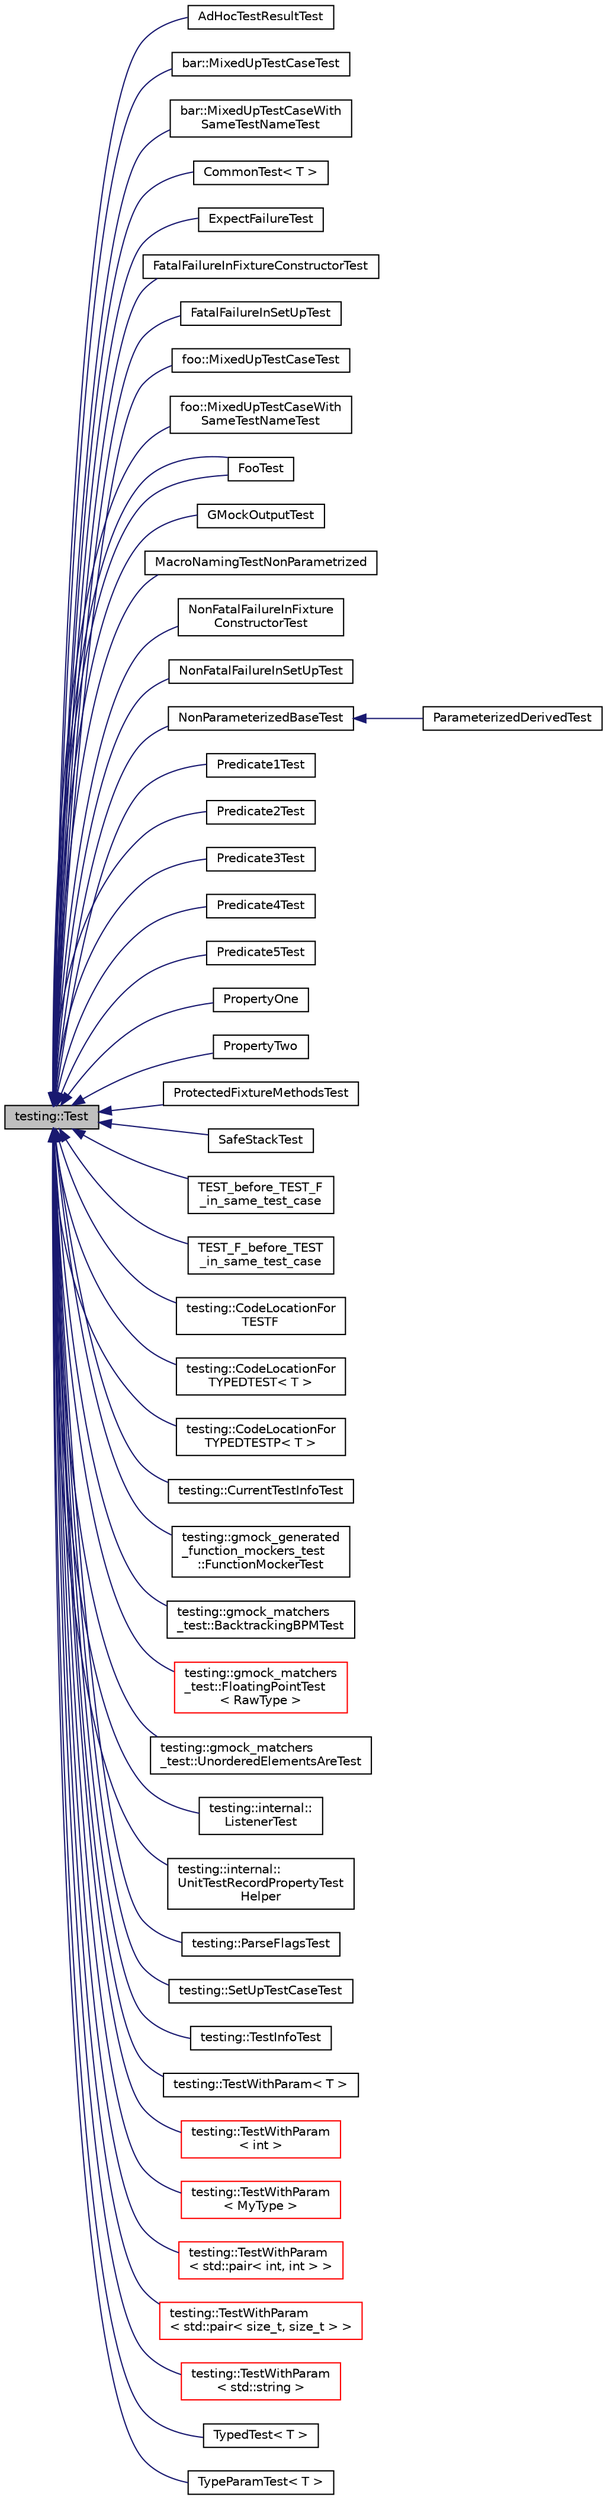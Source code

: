 digraph "testing::Test"
{
  edge [fontname="Helvetica",fontsize="10",labelfontname="Helvetica",labelfontsize="10"];
  node [fontname="Helvetica",fontsize="10",shape=record];
  rankdir="LR";
  Node0 [label="testing::Test",height=0.2,width=0.4,color="black", fillcolor="grey75", style="filled", fontcolor="black"];
  Node0 -> Node1 [dir="back",color="midnightblue",fontsize="10",style="solid",fontname="Helvetica"];
  Node1 [label="AdHocTestResultTest",height=0.2,width=0.4,color="black", fillcolor="white", style="filled",URL="$classAdHocTestResultTest.html"];
  Node0 -> Node2 [dir="back",color="midnightblue",fontsize="10",style="solid",fontname="Helvetica"];
  Node2 [label="bar::MixedUpTestCaseTest",height=0.2,width=0.4,color="black", fillcolor="white", style="filled",URL="$classbar_1_1MixedUpTestCaseTest.html"];
  Node0 -> Node3 [dir="back",color="midnightblue",fontsize="10",style="solid",fontname="Helvetica"];
  Node3 [label="bar::MixedUpTestCaseWith\lSameTestNameTest",height=0.2,width=0.4,color="black", fillcolor="white", style="filled",URL="$classbar_1_1MixedUpTestCaseWithSameTestNameTest.html"];
  Node0 -> Node4 [dir="back",color="midnightblue",fontsize="10",style="solid",fontname="Helvetica"];
  Node4 [label="CommonTest\< T \>",height=0.2,width=0.4,color="black", fillcolor="white", style="filled",URL="$classCommonTest.html"];
  Node0 -> Node5 [dir="back",color="midnightblue",fontsize="10",style="solid",fontname="Helvetica"];
  Node5 [label="ExpectFailureTest",height=0.2,width=0.4,color="black", fillcolor="white", style="filled",URL="$classExpectFailureTest.html"];
  Node0 -> Node6 [dir="back",color="midnightblue",fontsize="10",style="solid",fontname="Helvetica"];
  Node6 [label="FatalFailureInFixtureConstructorTest",height=0.2,width=0.4,color="black", fillcolor="white", style="filled",URL="$classFatalFailureInFixtureConstructorTest.html"];
  Node0 -> Node7 [dir="back",color="midnightblue",fontsize="10",style="solid",fontname="Helvetica"];
  Node7 [label="FatalFailureInSetUpTest",height=0.2,width=0.4,color="black", fillcolor="white", style="filled",URL="$classFatalFailureInSetUpTest.html"];
  Node0 -> Node8 [dir="back",color="midnightblue",fontsize="10",style="solid",fontname="Helvetica"];
  Node8 [label="foo::MixedUpTestCaseTest",height=0.2,width=0.4,color="black", fillcolor="white", style="filled",URL="$classfoo_1_1MixedUpTestCaseTest.html"];
  Node0 -> Node9 [dir="back",color="midnightblue",fontsize="10",style="solid",fontname="Helvetica"];
  Node9 [label="foo::MixedUpTestCaseWith\lSameTestNameTest",height=0.2,width=0.4,color="black", fillcolor="white", style="filled",URL="$classfoo_1_1MixedUpTestCaseWithSameTestNameTest.html"];
  Node0 -> Node10 [dir="back",color="midnightblue",fontsize="10",style="solid",fontname="Helvetica"];
  Node10 [label="FooTest",height=0.2,width=0.4,color="black", fillcolor="white", style="filled",URL="$classFooTest.html"];
  Node0 -> Node10 [dir="back",color="midnightblue",fontsize="10",style="solid",fontname="Helvetica"];
  Node0 -> Node11 [dir="back",color="midnightblue",fontsize="10",style="solid",fontname="Helvetica"];
  Node11 [label="GMockOutputTest",height=0.2,width=0.4,color="black", fillcolor="white", style="filled",URL="$classGMockOutputTest.html"];
  Node0 -> Node12 [dir="back",color="midnightblue",fontsize="10",style="solid",fontname="Helvetica"];
  Node12 [label="MacroNamingTestNonParametrized",height=0.2,width=0.4,color="black", fillcolor="white", style="filled",URL="$classMacroNamingTestNonParametrized.html"];
  Node0 -> Node13 [dir="back",color="midnightblue",fontsize="10",style="solid",fontname="Helvetica"];
  Node13 [label="NonFatalFailureInFixture\lConstructorTest",height=0.2,width=0.4,color="black", fillcolor="white", style="filled",URL="$classNonFatalFailureInFixtureConstructorTest.html"];
  Node0 -> Node14 [dir="back",color="midnightblue",fontsize="10",style="solid",fontname="Helvetica"];
  Node14 [label="NonFatalFailureInSetUpTest",height=0.2,width=0.4,color="black", fillcolor="white", style="filled",URL="$classNonFatalFailureInSetUpTest.html"];
  Node0 -> Node15 [dir="back",color="midnightblue",fontsize="10",style="solid",fontname="Helvetica"];
  Node15 [label="NonParameterizedBaseTest",height=0.2,width=0.4,color="black", fillcolor="white", style="filled",URL="$classNonParameterizedBaseTest.html"];
  Node15 -> Node16 [dir="back",color="midnightblue",fontsize="10",style="solid",fontname="Helvetica"];
  Node16 [label="ParameterizedDerivedTest",height=0.2,width=0.4,color="black", fillcolor="white", style="filled",URL="$classParameterizedDerivedTest.html"];
  Node0 -> Node17 [dir="back",color="midnightblue",fontsize="10",style="solid",fontname="Helvetica"];
  Node17 [label="Predicate1Test",height=0.2,width=0.4,color="black", fillcolor="white", style="filled",URL="$classPredicate1Test.html"];
  Node0 -> Node18 [dir="back",color="midnightblue",fontsize="10",style="solid",fontname="Helvetica"];
  Node18 [label="Predicate2Test",height=0.2,width=0.4,color="black", fillcolor="white", style="filled",URL="$classPredicate2Test.html"];
  Node0 -> Node19 [dir="back",color="midnightblue",fontsize="10",style="solid",fontname="Helvetica"];
  Node19 [label="Predicate3Test",height=0.2,width=0.4,color="black", fillcolor="white", style="filled",URL="$classPredicate3Test.html"];
  Node0 -> Node20 [dir="back",color="midnightblue",fontsize="10",style="solid",fontname="Helvetica"];
  Node20 [label="Predicate4Test",height=0.2,width=0.4,color="black", fillcolor="white", style="filled",URL="$classPredicate4Test.html"];
  Node0 -> Node21 [dir="back",color="midnightblue",fontsize="10",style="solid",fontname="Helvetica"];
  Node21 [label="Predicate5Test",height=0.2,width=0.4,color="black", fillcolor="white", style="filled",URL="$classPredicate5Test.html"];
  Node0 -> Node22 [dir="back",color="midnightblue",fontsize="10",style="solid",fontname="Helvetica"];
  Node22 [label="PropertyOne",height=0.2,width=0.4,color="black", fillcolor="white", style="filled",URL="$classPropertyOne.html"];
  Node0 -> Node23 [dir="back",color="midnightblue",fontsize="10",style="solid",fontname="Helvetica"];
  Node23 [label="PropertyTwo",height=0.2,width=0.4,color="black", fillcolor="white", style="filled",URL="$classPropertyTwo.html"];
  Node0 -> Node24 [dir="back",color="midnightblue",fontsize="10",style="solid",fontname="Helvetica"];
  Node24 [label="ProtectedFixtureMethodsTest",height=0.2,width=0.4,color="black", fillcolor="white", style="filled",URL="$classProtectedFixtureMethodsTest.html"];
  Node0 -> Node25 [dir="back",color="midnightblue",fontsize="10",style="solid",fontname="Helvetica"];
  Node25 [label="SafeStackTest",height=0.2,width=0.4,color="black", fillcolor="white", style="filled",URL="$classSafeStackTest.html"];
  Node0 -> Node26 [dir="back",color="midnightblue",fontsize="10",style="solid",fontname="Helvetica"];
  Node26 [label="TEST_before_TEST_F\l_in_same_test_case",height=0.2,width=0.4,color="black", fillcolor="white", style="filled",URL="$classTEST__before__TEST__F__in__same__test__case.html"];
  Node0 -> Node27 [dir="back",color="midnightblue",fontsize="10",style="solid",fontname="Helvetica"];
  Node27 [label="TEST_F_before_TEST\l_in_same_test_case",height=0.2,width=0.4,color="black", fillcolor="white", style="filled",URL="$classTEST__F__before__TEST__in__same__test__case.html"];
  Node0 -> Node28 [dir="back",color="midnightblue",fontsize="10",style="solid",fontname="Helvetica"];
  Node28 [label="testing::CodeLocationFor\lTESTF",height=0.2,width=0.4,color="black", fillcolor="white", style="filled",URL="$classtesting_1_1CodeLocationForTESTF.html"];
  Node0 -> Node29 [dir="back",color="midnightblue",fontsize="10",style="solid",fontname="Helvetica"];
  Node29 [label="testing::CodeLocationFor\lTYPEDTEST\< T \>",height=0.2,width=0.4,color="black", fillcolor="white", style="filled",URL="$classtesting_1_1CodeLocationForTYPEDTEST.html"];
  Node0 -> Node30 [dir="back",color="midnightblue",fontsize="10",style="solid",fontname="Helvetica"];
  Node30 [label="testing::CodeLocationFor\lTYPEDTESTP\< T \>",height=0.2,width=0.4,color="black", fillcolor="white", style="filled",URL="$classtesting_1_1CodeLocationForTYPEDTESTP.html"];
  Node0 -> Node31 [dir="back",color="midnightblue",fontsize="10",style="solid",fontname="Helvetica"];
  Node31 [label="testing::CurrentTestInfoTest",height=0.2,width=0.4,color="black", fillcolor="white", style="filled",URL="$classtesting_1_1CurrentTestInfoTest.html"];
  Node0 -> Node32 [dir="back",color="midnightblue",fontsize="10",style="solid",fontname="Helvetica"];
  Node32 [label="testing::gmock_generated\l_function_mockers_test\l::FunctionMockerTest",height=0.2,width=0.4,color="black", fillcolor="white", style="filled",URL="$classtesting_1_1gmock__generated__function__mockers__test_1_1FunctionMockerTest.html"];
  Node0 -> Node33 [dir="back",color="midnightblue",fontsize="10",style="solid",fontname="Helvetica"];
  Node33 [label="testing::gmock_matchers\l_test::BacktrackingBPMTest",height=0.2,width=0.4,color="black", fillcolor="white", style="filled",URL="$classtesting_1_1gmock__matchers__test_1_1BacktrackingBPMTest.html"];
  Node0 -> Node34 [dir="back",color="midnightblue",fontsize="10",style="solid",fontname="Helvetica"];
  Node34 [label="testing::gmock_matchers\l_test::FloatingPointTest\l\< RawType \>",height=0.2,width=0.4,color="red", fillcolor="white", style="filled",URL="$classtesting_1_1gmock__matchers__test_1_1FloatingPointTest.html"];
  Node0 -> Node36 [dir="back",color="midnightblue",fontsize="10",style="solid",fontname="Helvetica"];
  Node36 [label="testing::gmock_matchers\l_test::UnorderedElementsAreTest",height=0.2,width=0.4,color="black", fillcolor="white", style="filled",URL="$classtesting_1_1gmock__matchers__test_1_1UnorderedElementsAreTest.html"];
  Node0 -> Node37 [dir="back",color="midnightblue",fontsize="10",style="solid",fontname="Helvetica"];
  Node37 [label="testing::internal::\lListenerTest",height=0.2,width=0.4,color="black", fillcolor="white", style="filled",URL="$classtesting_1_1internal_1_1ListenerTest.html"];
  Node0 -> Node38 [dir="back",color="midnightblue",fontsize="10",style="solid",fontname="Helvetica"];
  Node38 [label="testing::internal::\lUnitTestRecordPropertyTest\lHelper",height=0.2,width=0.4,color="black", fillcolor="white", style="filled",URL="$classtesting_1_1internal_1_1UnitTestRecordPropertyTestHelper.html"];
  Node0 -> Node39 [dir="back",color="midnightblue",fontsize="10",style="solid",fontname="Helvetica"];
  Node39 [label="testing::ParseFlagsTest",height=0.2,width=0.4,color="black", fillcolor="white", style="filled",URL="$classtesting_1_1ParseFlagsTest.html"];
  Node0 -> Node40 [dir="back",color="midnightblue",fontsize="10",style="solid",fontname="Helvetica"];
  Node40 [label="testing::SetUpTestCaseTest",height=0.2,width=0.4,color="black", fillcolor="white", style="filled",URL="$classtesting_1_1SetUpTestCaseTest.html"];
  Node0 -> Node41 [dir="back",color="midnightblue",fontsize="10",style="solid",fontname="Helvetica"];
  Node41 [label="testing::TestInfoTest",height=0.2,width=0.4,color="black", fillcolor="white", style="filled",URL="$classtesting_1_1TestInfoTest.html"];
  Node0 -> Node42 [dir="back",color="midnightblue",fontsize="10",style="solid",fontname="Helvetica"];
  Node42 [label="testing::TestWithParam\< T \>",height=0.2,width=0.4,color="black", fillcolor="white", style="filled",URL="$classtesting_1_1TestWithParam.html"];
  Node0 -> Node43 [dir="back",color="midnightblue",fontsize="10",style="solid",fontname="Helvetica"];
  Node43 [label="testing::TestWithParam\l\< int \>",height=0.2,width=0.4,color="red", fillcolor="white", style="filled",URL="$classtesting_1_1TestWithParam.html"];
  Node0 -> Node61 [dir="back",color="midnightblue",fontsize="10",style="solid",fontname="Helvetica"];
  Node61 [label="testing::TestWithParam\l\< MyType \>",height=0.2,width=0.4,color="red", fillcolor="white", style="filled",URL="$classtesting_1_1TestWithParam.html"];
  Node0 -> Node62 [dir="back",color="midnightblue",fontsize="10",style="solid",fontname="Helvetica"];
  Node62 [label="testing::TestWithParam\l\< std::pair\< int, int \> \>",height=0.2,width=0.4,color="red", fillcolor="white", style="filled",URL="$classtesting_1_1TestWithParam.html"];
  Node0 -> Node64 [dir="back",color="midnightblue",fontsize="10",style="solid",fontname="Helvetica"];
  Node64 [label="testing::TestWithParam\l\< std::pair\< size_t, size_t \> \>",height=0.2,width=0.4,color="red", fillcolor="white", style="filled",URL="$classtesting_1_1TestWithParam.html"];
  Node0 -> Node66 [dir="back",color="midnightblue",fontsize="10",style="solid",fontname="Helvetica"];
  Node66 [label="testing::TestWithParam\l\< std::string \>",height=0.2,width=0.4,color="red", fillcolor="white", style="filled",URL="$classtesting_1_1TestWithParam.html"];
  Node0 -> Node69 [dir="back",color="midnightblue",fontsize="10",style="solid",fontname="Helvetica"];
  Node69 [label="TypedTest\< T \>",height=0.2,width=0.4,color="black", fillcolor="white", style="filled",URL="$classTypedTest.html"];
  Node0 -> Node70 [dir="back",color="midnightblue",fontsize="10",style="solid",fontname="Helvetica"];
  Node70 [label="TypeParamTest\< T \>",height=0.2,width=0.4,color="black", fillcolor="white", style="filled",URL="$classTypeParamTest.html"];
}
